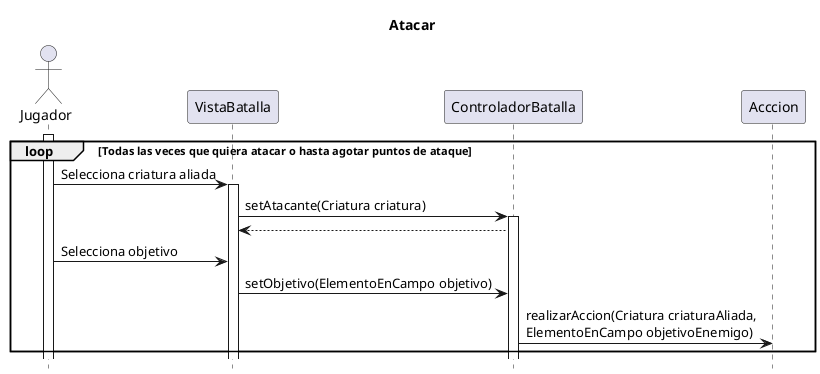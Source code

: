 @startuml
hide footbox

title Atacar

actor Jugador as j

participant VistaBatalla as visBat
participant ControladorBatalla as contBat
participant Acccion as ac

loop Todas las veces que quiera atacar o hasta agotar puntos de ataque

activate j
j -> visBat : Selecciona criatura aliada
activate visBat

visBat -> contBat : setAtacante(Criatura criatura)
activate contBat

contBat --> visBat
j -> visBat : Selecciona objetivo
visBat -> contBat : setObjetivo(ElementoEnCampo objetivo)
contBat -> ac : realizarAccion(Criatura criaturaAliada,\nElementoEnCampo objetivoEnemigo)

end

@enduml